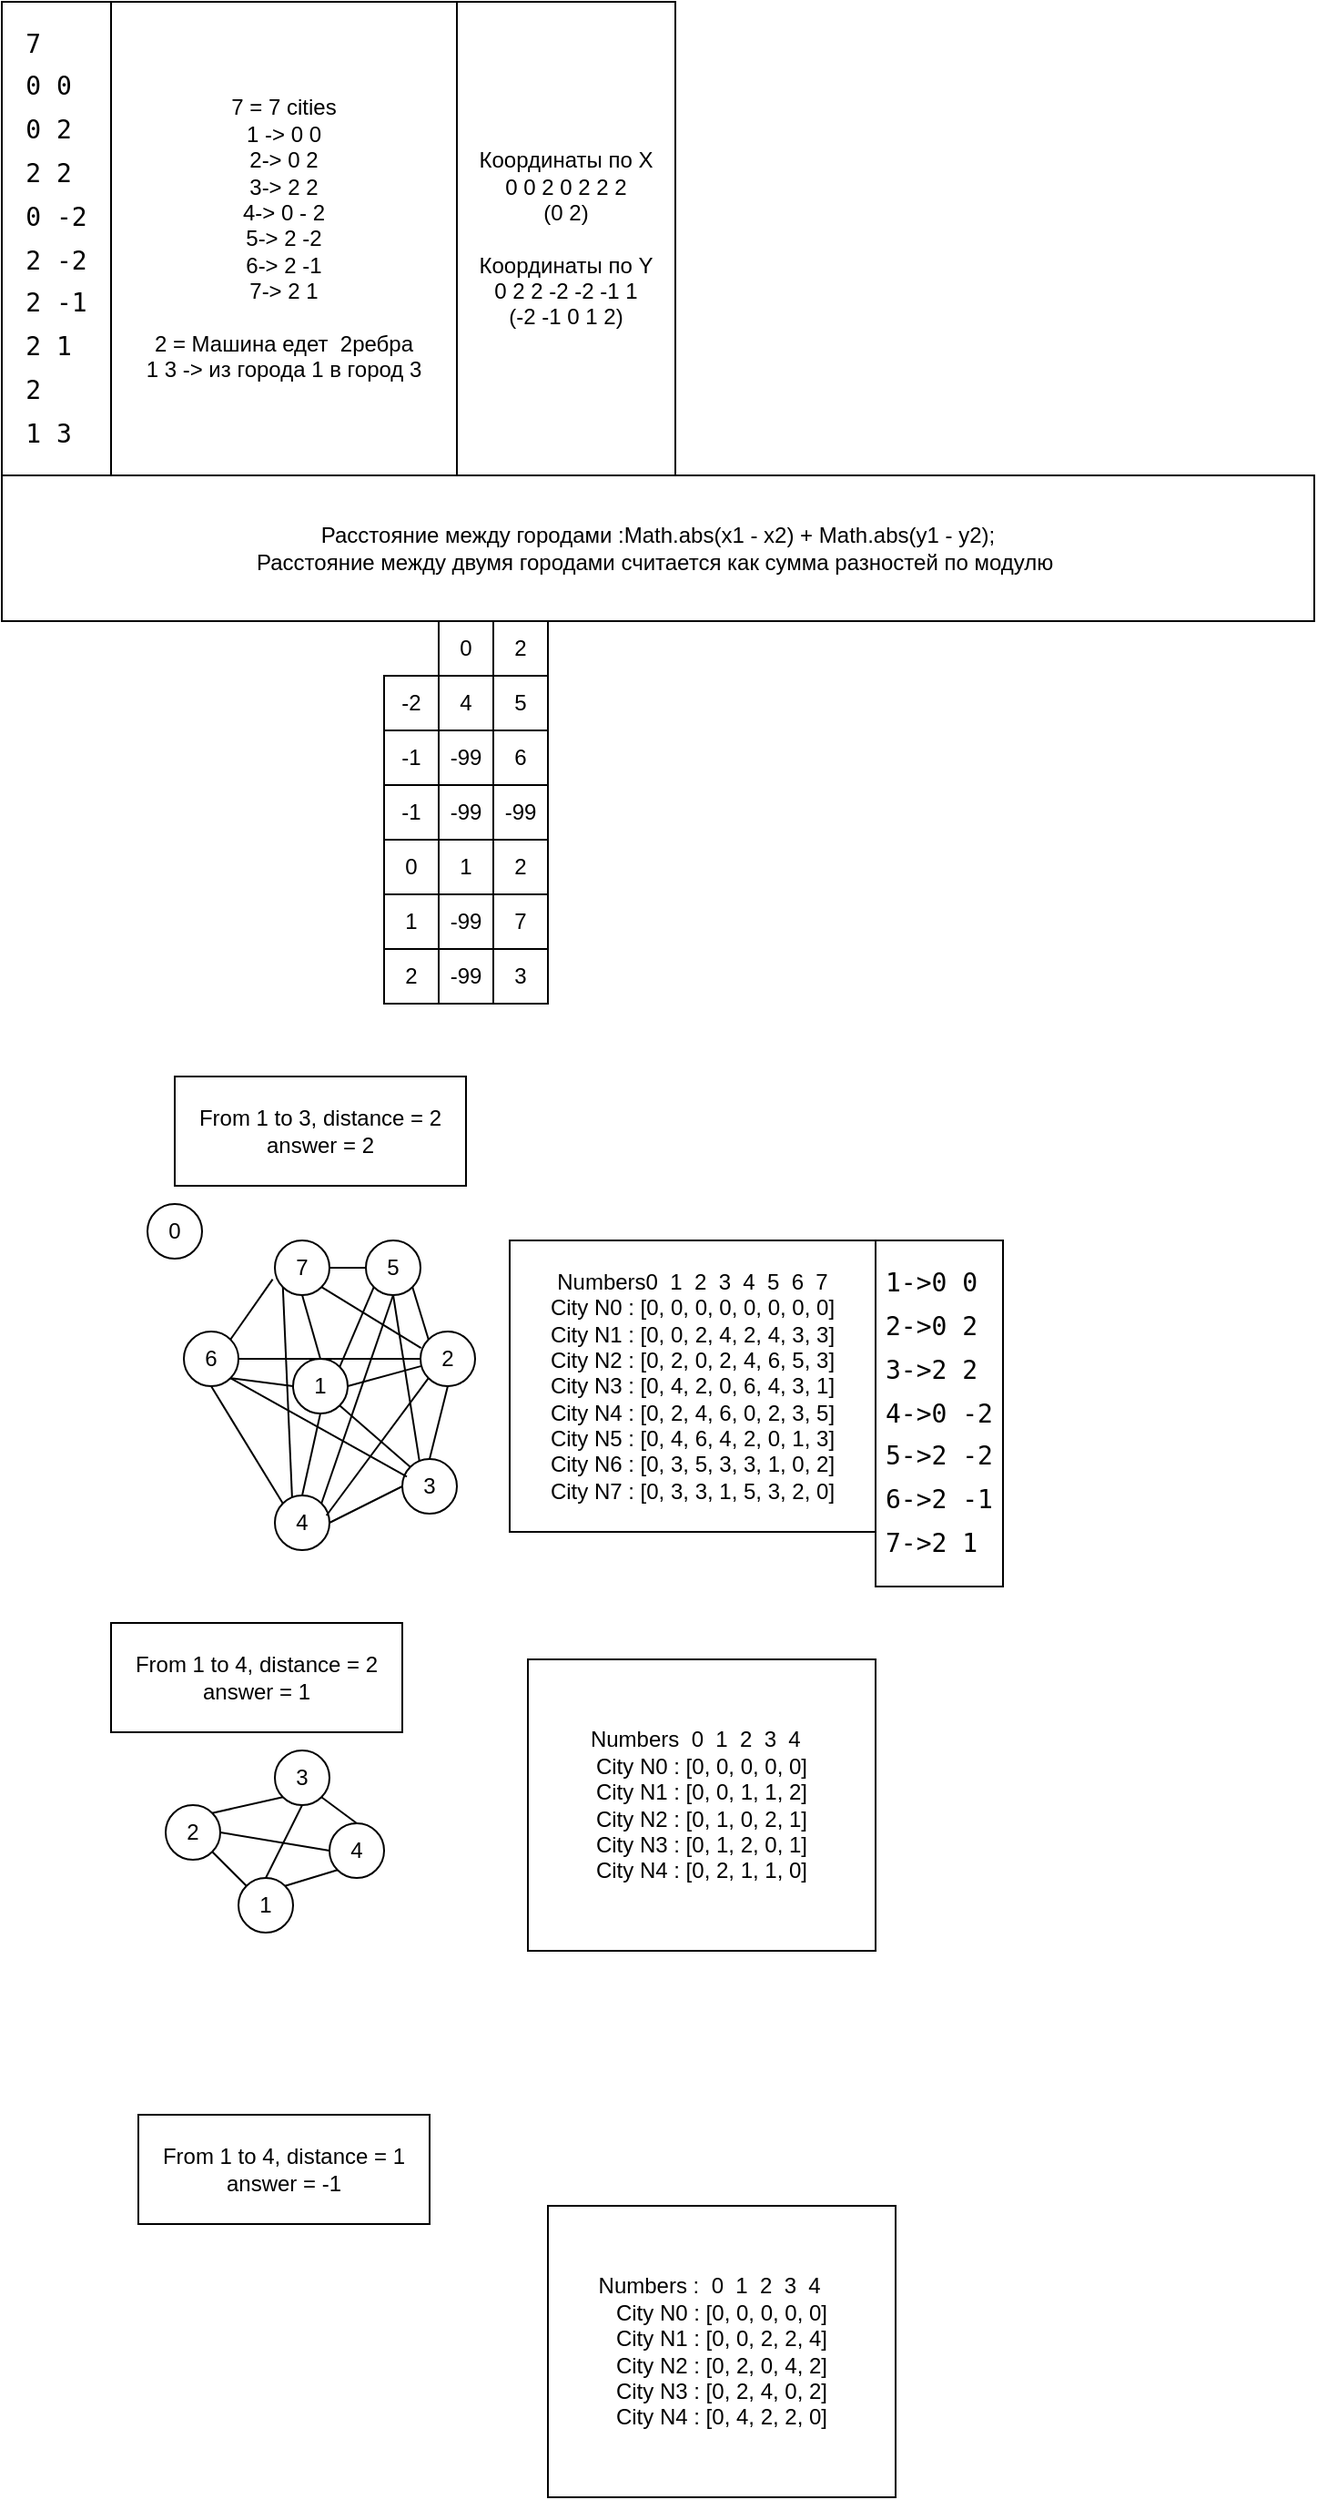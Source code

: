 <mxfile version="22.0.8" type="google">
  <diagram name="Страница — 1" id="0Kd2OWjKOKUlCLltMhp7">
    <mxGraphModel grid="1" page="1" gridSize="10" guides="1" tooltips="1" connect="1" arrows="1" fold="1" pageScale="1" pageWidth="827" pageHeight="1169" math="0" shadow="0">
      <root>
        <mxCell id="0" />
        <mxCell id="1" parent="0" />
        <mxCell id="Xg8EwCqYOZECqKLcWaMW-1" value="&lt;pre style=&quot;margin-top: 4px; margin-bottom: 4px; font-size: 14px; padding: 0px; line-height: 1.7em; overflow-x: auto; max-width: 290px; text-align: left; background-color: rgb(255, 255, 255);&quot;&gt;7&lt;br/&gt;0 0&lt;br/&gt;0 2&lt;br/&gt;2 2&lt;br/&gt;0 -2&lt;br/&gt;2 -2&lt;br/&gt;2 -1&lt;br/&gt;2 1&lt;br/&gt;2&lt;br/&gt;1 3&lt;/pre&gt;" style="rounded=0;whiteSpace=wrap;html=1;" vertex="1" parent="1">
          <mxGeometry x="40" y="70" width="60" height="260" as="geometry" />
        </mxCell>
        <mxCell id="Xg8EwCqYOZECqKLcWaMW-2" value="7 = 7 cities&lt;br&gt;1 -&amp;gt; 0 0&lt;br&gt;2-&amp;gt; 0 2&lt;br&gt;3-&amp;gt; 2 2&lt;br&gt;4-&amp;gt; 0 - 2&lt;br&gt;5-&amp;gt; 2 -2&lt;br&gt;6-&amp;gt; 2 -1&lt;br&gt;7-&amp;gt; 2 1&lt;br&gt;&lt;br&gt;2 = Машина едет&amp;nbsp; 2ребра&lt;br&gt;1 3 -&amp;gt; из города 1 в город 3" style="rounded=0;whiteSpace=wrap;html=1;" vertex="1" parent="1">
          <mxGeometry x="100" y="70" width="190" height="260" as="geometry" />
        </mxCell>
        <mxCell id="Xg8EwCqYOZECqKLcWaMW-3" value="Координаты по Х&lt;br&gt;0 0 2 0 2 2 2&lt;br&gt;(0 2)&lt;br&gt;&lt;br&gt;Координаты по Y&lt;br style=&quot;border-color: var(--border-color);&quot;&gt;0 2 2 -2 -2 -1 1&lt;br&gt;(-2 -1 0 1 2)" style="rounded=0;whiteSpace=wrap;html=1;" vertex="1" parent="1">
          <mxGeometry x="290" y="70" width="120" height="260" as="geometry" />
        </mxCell>
        <mxCell id="Xg8EwCqYOZECqKLcWaMW-5" value="-2" style="whiteSpace=wrap;html=1;aspect=fixed;" vertex="1" parent="1">
          <mxGeometry x="250" y="440" width="30" height="30" as="geometry" />
        </mxCell>
        <mxCell id="Xg8EwCqYOZECqKLcWaMW-6" value="-1" style="whiteSpace=wrap;html=1;aspect=fixed;" vertex="1" parent="1">
          <mxGeometry x="250" y="470" width="30" height="30" as="geometry" />
        </mxCell>
        <mxCell id="Xg8EwCqYOZECqKLcWaMW-7" value="-1" style="whiteSpace=wrap;html=1;aspect=fixed;" vertex="1" parent="1">
          <mxGeometry x="250" y="500" width="30" height="30" as="geometry" />
        </mxCell>
        <mxCell id="Xg8EwCqYOZECqKLcWaMW-8" value="0" style="whiteSpace=wrap;html=1;aspect=fixed;" vertex="1" parent="1">
          <mxGeometry x="250" y="530" width="30" height="30" as="geometry" />
        </mxCell>
        <mxCell id="Xg8EwCqYOZECqKLcWaMW-9" value="1" style="whiteSpace=wrap;html=1;aspect=fixed;" vertex="1" parent="1">
          <mxGeometry x="250" y="560" width="30" height="30" as="geometry" />
        </mxCell>
        <mxCell id="Xg8EwCqYOZECqKLcWaMW-10" value="2" style="whiteSpace=wrap;html=1;aspect=fixed;" vertex="1" parent="1">
          <mxGeometry x="250" y="590" width="30" height="30" as="geometry" />
        </mxCell>
        <mxCell id="Xg8EwCqYOZECqKLcWaMW-11" value="0" style="whiteSpace=wrap;html=1;aspect=fixed;" vertex="1" parent="1">
          <mxGeometry x="280" y="410" width="30" height="30" as="geometry" />
        </mxCell>
        <mxCell id="Xg8EwCqYOZECqKLcWaMW-12" value="2" style="whiteSpace=wrap;html=1;aspect=fixed;" vertex="1" parent="1">
          <mxGeometry x="310" y="410" width="30" height="30" as="geometry" />
        </mxCell>
        <mxCell id="Xg8EwCqYOZECqKLcWaMW-16" value="1" style="whiteSpace=wrap;html=1;aspect=fixed;" vertex="1" parent="1">
          <mxGeometry x="280" y="530" width="30" height="30" as="geometry" />
        </mxCell>
        <mxCell id="Xg8EwCqYOZECqKLcWaMW-17" value="2" style="whiteSpace=wrap;html=1;aspect=fixed;" vertex="1" parent="1">
          <mxGeometry x="310" y="530" width="30" height="30" as="geometry" />
        </mxCell>
        <mxCell id="Xg8EwCqYOZECqKLcWaMW-18" value="3" style="whiteSpace=wrap;html=1;aspect=fixed;" vertex="1" parent="1">
          <mxGeometry x="310" y="590" width="30" height="30" as="geometry" />
        </mxCell>
        <mxCell id="Xg8EwCqYOZECqKLcWaMW-19" value="4" style="whiteSpace=wrap;html=1;aspect=fixed;" vertex="1" parent="1">
          <mxGeometry x="280" y="440" width="30" height="30" as="geometry" />
        </mxCell>
        <mxCell id="Xg8EwCqYOZECqKLcWaMW-20" value="5" style="whiteSpace=wrap;html=1;aspect=fixed;" vertex="1" parent="1">
          <mxGeometry x="310" y="440" width="30" height="30" as="geometry" />
        </mxCell>
        <mxCell id="Xg8EwCqYOZECqKLcWaMW-21" value="6" style="whiteSpace=wrap;html=1;aspect=fixed;" vertex="1" parent="1">
          <mxGeometry x="310" y="470" width="30" height="30" as="geometry" />
        </mxCell>
        <mxCell id="Xg8EwCqYOZECqKLcWaMW-22" value="7" style="whiteSpace=wrap;html=1;aspect=fixed;" vertex="1" parent="1">
          <mxGeometry x="310" y="560" width="30" height="30" as="geometry" />
        </mxCell>
        <mxCell id="Xg8EwCqYOZECqKLcWaMW-25" value="-99" style="whiteSpace=wrap;html=1;aspect=fixed;" vertex="1" parent="1">
          <mxGeometry x="280" y="470" width="30" height="30" as="geometry" />
        </mxCell>
        <mxCell id="Xg8EwCqYOZECqKLcWaMW-26" value="-99" style="whiteSpace=wrap;html=1;aspect=fixed;" vertex="1" parent="1">
          <mxGeometry x="280" y="500" width="30" height="30" as="geometry" />
        </mxCell>
        <mxCell id="Xg8EwCqYOZECqKLcWaMW-27" value="-99" style="whiteSpace=wrap;html=1;aspect=fixed;" vertex="1" parent="1">
          <mxGeometry x="310" y="500" width="30" height="30" as="geometry" />
        </mxCell>
        <mxCell id="Xg8EwCqYOZECqKLcWaMW-28" value="-99" style="whiteSpace=wrap;html=1;aspect=fixed;" vertex="1" parent="1">
          <mxGeometry x="280" y="560" width="30" height="30" as="geometry" />
        </mxCell>
        <mxCell id="Xg8EwCqYOZECqKLcWaMW-29" value="-99" style="whiteSpace=wrap;html=1;aspect=fixed;" vertex="1" parent="1">
          <mxGeometry x="280" y="590" width="30" height="30" as="geometry" />
        </mxCell>
        <mxCell id="1JwUPKaG4YSBeHuStWOh-8" value="Расстояние между городами :Math.abs(x1 - x2) + Math.abs(y1 - y2);&lt;br&gt;Расстояние между двумя городами считается как сумма разностей по модулю&amp;nbsp;" style="rounded=0;whiteSpace=wrap;html=1;" vertex="1" parent="1">
          <mxGeometry x="40" y="330" width="721" height="80" as="geometry" />
        </mxCell>
        <mxCell id="1JwUPKaG4YSBeHuStWOh-9" value="1" style="ellipse;whiteSpace=wrap;html=1;aspect=fixed;" vertex="1" parent="1">
          <mxGeometry x="200" y="815" width="30" height="30" as="geometry" />
        </mxCell>
        <mxCell id="1JwUPKaG4YSBeHuStWOh-10" value="2" style="ellipse;whiteSpace=wrap;html=1;aspect=fixed;" vertex="1" parent="1">
          <mxGeometry x="270" y="800" width="30" height="30" as="geometry" />
        </mxCell>
        <mxCell id="1JwUPKaG4YSBeHuStWOh-11" value="" style="endArrow=none;html=1;rounded=0;exitX=1;exitY=0.5;exitDx=0;exitDy=0;" edge="1" parent="1" source="1JwUPKaG4YSBeHuStWOh-9" target="1JwUPKaG4YSBeHuStWOh-10">
          <mxGeometry width="50" height="50" relative="1" as="geometry">
            <mxPoint x="250" y="920" as="sourcePoint" />
            <mxPoint x="300" y="870" as="targetPoint" />
          </mxGeometry>
        </mxCell>
        <mxCell id="1JwUPKaG4YSBeHuStWOh-12" value="0&lt;br&gt;" style="ellipse;whiteSpace=wrap;html=1;aspect=fixed;" vertex="1" parent="1">
          <mxGeometry x="120" y="730" width="30" height="30" as="geometry" />
        </mxCell>
        <mxCell id="1JwUPKaG4YSBeHuStWOh-13" value="3" style="ellipse;whiteSpace=wrap;html=1;aspect=fixed;" vertex="1" parent="1">
          <mxGeometry x="260" y="870" width="30" height="30" as="geometry" />
        </mxCell>
        <mxCell id="1JwUPKaG4YSBeHuStWOh-15" value="" style="endArrow=none;html=1;rounded=0;exitX=1;exitY=1;exitDx=0;exitDy=0;entryX=0;entryY=0;entryDx=0;entryDy=0;" edge="1" parent="1" source="1JwUPKaG4YSBeHuStWOh-9" target="1JwUPKaG4YSBeHuStWOh-13">
          <mxGeometry width="50" height="50" relative="1" as="geometry">
            <mxPoint x="240" y="845" as="sourcePoint" />
            <mxPoint x="281" y="830" as="targetPoint" />
          </mxGeometry>
        </mxCell>
        <mxCell id="1JwUPKaG4YSBeHuStWOh-17" value="4" style="ellipse;whiteSpace=wrap;html=1;aspect=fixed;" vertex="1" parent="1">
          <mxGeometry x="190" y="890" width="30" height="30" as="geometry" />
        </mxCell>
        <mxCell id="1JwUPKaG4YSBeHuStWOh-18" value="5" style="ellipse;whiteSpace=wrap;html=1;aspect=fixed;" vertex="1" parent="1">
          <mxGeometry x="240" y="750" width="30" height="30" as="geometry" />
        </mxCell>
        <mxCell id="1JwUPKaG4YSBeHuStWOh-19" value="6" style="ellipse;whiteSpace=wrap;html=1;aspect=fixed;" vertex="1" parent="1">
          <mxGeometry x="140" y="800" width="30" height="30" as="geometry" />
        </mxCell>
        <mxCell id="1JwUPKaG4YSBeHuStWOh-20" value="7" style="ellipse;whiteSpace=wrap;html=1;aspect=fixed;" vertex="1" parent="1">
          <mxGeometry x="190" y="750" width="30" height="30" as="geometry" />
        </mxCell>
        <mxCell id="1JwUPKaG4YSBeHuStWOh-21" value="" style="endArrow=none;html=1;rounded=0;exitX=0.5;exitY=1;exitDx=0;exitDy=0;entryX=0.5;entryY=0;entryDx=0;entryDy=0;" edge="1" parent="1" source="1JwUPKaG4YSBeHuStWOh-20" target="1JwUPKaG4YSBeHuStWOh-9">
          <mxGeometry width="50" height="50" relative="1" as="geometry">
            <mxPoint x="240" y="770" as="sourcePoint" />
            <mxPoint x="290" y="720" as="targetPoint" />
          </mxGeometry>
        </mxCell>
        <mxCell id="1JwUPKaG4YSBeHuStWOh-22" value="" style="endArrow=none;html=1;rounded=0;exitX=1;exitY=1;exitDx=0;exitDy=0;entryX=0;entryY=0.5;entryDx=0;entryDy=0;" edge="1" parent="1" source="1JwUPKaG4YSBeHuStWOh-19" target="1JwUPKaG4YSBeHuStWOh-9">
          <mxGeometry width="50" height="50" relative="1" as="geometry">
            <mxPoint x="215" y="790" as="sourcePoint" />
            <mxPoint x="225" y="830" as="targetPoint" />
          </mxGeometry>
        </mxCell>
        <mxCell id="1JwUPKaG4YSBeHuStWOh-23" value="" style="endArrow=none;html=1;rounded=0;exitX=0;exitY=1;exitDx=0;exitDy=0;entryX=1;entryY=0;entryDx=0;entryDy=0;" edge="1" parent="1" source="1JwUPKaG4YSBeHuStWOh-18" target="1JwUPKaG4YSBeHuStWOh-9">
          <mxGeometry width="50" height="50" relative="1" as="geometry">
            <mxPoint x="225" y="800" as="sourcePoint" />
            <mxPoint x="235" y="840" as="targetPoint" />
          </mxGeometry>
        </mxCell>
        <mxCell id="1JwUPKaG4YSBeHuStWOh-24" value="" style="endArrow=none;html=1;rounded=0;exitX=0.5;exitY=1;exitDx=0;exitDy=0;entryX=0.5;entryY=0;entryDx=0;entryDy=0;" edge="1" parent="1" source="1JwUPKaG4YSBeHuStWOh-9" target="1JwUPKaG4YSBeHuStWOh-17">
          <mxGeometry width="50" height="50" relative="1" as="geometry">
            <mxPoint x="235" y="810" as="sourcePoint" />
            <mxPoint x="245" y="850" as="targetPoint" />
          </mxGeometry>
        </mxCell>
        <mxCell id="1JwUPKaG4YSBeHuStWOh-25" value="" style="endArrow=none;html=1;rounded=0;entryX=0.5;entryY=1;entryDx=0;entryDy=0;exitX=0.5;exitY=0;exitDx=0;exitDy=0;" edge="1" parent="1" source="1JwUPKaG4YSBeHuStWOh-13" target="1JwUPKaG4YSBeHuStWOh-10">
          <mxGeometry width="50" height="50" relative="1" as="geometry">
            <mxPoint x="340" y="880" as="sourcePoint" />
            <mxPoint x="390" y="830" as="targetPoint" />
          </mxGeometry>
        </mxCell>
        <mxCell id="1JwUPKaG4YSBeHuStWOh-26" value="" style="endArrow=none;html=1;rounded=0;entryX=1;entryY=1;entryDx=0;entryDy=0;exitX=0;exitY=0;exitDx=0;exitDy=0;" edge="1" parent="1" source="1JwUPKaG4YSBeHuStWOh-10" target="1JwUPKaG4YSBeHuStWOh-18">
          <mxGeometry width="50" height="50" relative="1" as="geometry">
            <mxPoint x="320" y="810" as="sourcePoint" />
            <mxPoint x="370" y="760" as="targetPoint" />
          </mxGeometry>
        </mxCell>
        <mxCell id="1JwUPKaG4YSBeHuStWOh-27" value="" style="endArrow=none;html=1;rounded=0;entryX=0;entryY=0.5;entryDx=0;entryDy=0;exitX=1;exitY=0.5;exitDx=0;exitDy=0;" edge="1" parent="1" source="1JwUPKaG4YSBeHuStWOh-19" target="1JwUPKaG4YSBeHuStWOh-10">
          <mxGeometry width="50" height="50" relative="1" as="geometry">
            <mxPoint x="300" y="870" as="sourcePoint" />
            <mxPoint x="350" y="820" as="targetPoint" />
          </mxGeometry>
        </mxCell>
        <mxCell id="1JwUPKaG4YSBeHuStWOh-28" value="" style="endArrow=none;html=1;rounded=0;entryX=0.01;entryY=0.303;entryDx=0;entryDy=0;exitX=1;exitY=1;exitDx=0;exitDy=0;entryPerimeter=0;" edge="1" parent="1" source="1JwUPKaG4YSBeHuStWOh-20" target="1JwUPKaG4YSBeHuStWOh-10">
          <mxGeometry width="50" height="50" relative="1" as="geometry">
            <mxPoint x="310" y="800" as="sourcePoint" />
            <mxPoint x="360" y="750" as="targetPoint" />
          </mxGeometry>
        </mxCell>
        <mxCell id="1JwUPKaG4YSBeHuStWOh-29" value="" style="endArrow=none;html=1;rounded=0;entryX=0;entryY=0.5;entryDx=0;entryDy=0;exitX=1;exitY=0.5;exitDx=0;exitDy=0;" edge="1" parent="1" source="1JwUPKaG4YSBeHuStWOh-17" target="1JwUPKaG4YSBeHuStWOh-13">
          <mxGeometry width="50" height="50" relative="1" as="geometry">
            <mxPoint x="250" y="990" as="sourcePoint" />
            <mxPoint x="300" y="940" as="targetPoint" />
          </mxGeometry>
        </mxCell>
        <mxCell id="KRmmrRrV53Fl_VYTLTsj-1" value="" style="endArrow=none;html=1;rounded=0;exitX=1;exitY=0;exitDx=0;exitDy=0;entryX=0.5;entryY=1;entryDx=0;entryDy=0;" edge="1" parent="1" source="1JwUPKaG4YSBeHuStWOh-17" target="1JwUPKaG4YSBeHuStWOh-18">
          <mxGeometry width="50" height="50" relative="1" as="geometry">
            <mxPoint x="340" y="850" as="sourcePoint" />
            <mxPoint x="390" y="800" as="targetPoint" />
          </mxGeometry>
        </mxCell>
        <mxCell id="KRmmrRrV53Fl_VYTLTsj-2" value="" style="endArrow=none;html=1;rounded=0;entryX=0.5;entryY=1;entryDx=0;entryDy=0;exitX=0;exitY=0;exitDx=0;exitDy=0;" edge="1" parent="1" source="1JwUPKaG4YSBeHuStWOh-17" target="1JwUPKaG4YSBeHuStWOh-19">
          <mxGeometry width="50" height="50" relative="1" as="geometry">
            <mxPoint x="130" y="930" as="sourcePoint" />
            <mxPoint x="180" y="880" as="targetPoint" />
          </mxGeometry>
        </mxCell>
        <mxCell id="KRmmrRrV53Fl_VYTLTsj-3" value="" style="endArrow=none;html=1;rounded=0;entryX=0;entryY=1;entryDx=0;entryDy=0;exitX=0.315;exitY=0.03;exitDx=0;exitDy=0;exitPerimeter=0;" edge="1" parent="1" source="1JwUPKaG4YSBeHuStWOh-17" target="1JwUPKaG4YSBeHuStWOh-20">
          <mxGeometry width="50" height="50" relative="1" as="geometry">
            <mxPoint x="120" y="930" as="sourcePoint" />
            <mxPoint x="170" y="880" as="targetPoint" />
          </mxGeometry>
        </mxCell>
        <mxCell id="KRmmrRrV53Fl_VYTLTsj-4" value="From 1 to 3, distance = 2&lt;br&gt;answer = 2" style="rounded=0;whiteSpace=wrap;html=1;" vertex="1" parent="1">
          <mxGeometry x="135" y="660" width="160" height="60" as="geometry" />
        </mxCell>
        <mxCell id="KRmmrRrV53Fl_VYTLTsj-5" value="&lt;div&gt;Numbers0&amp;nbsp; 1&amp;nbsp; 2&amp;nbsp; 3&amp;nbsp; 4&amp;nbsp; 5&amp;nbsp; 6&amp;nbsp; 7&lt;/div&gt;&lt;div&gt;City N0 : [0, 0, 0, 0, 0, 0, 0, 0]&lt;/div&gt;&lt;div&gt;City N1 : [0, 0, 2, 4, 2, 4, 3, 3]&lt;/div&gt;&lt;div&gt;City N2 : [0, 2, 0, 2, 4, 6, 5, 3]&lt;/div&gt;&lt;div&gt;City N3 : [0, 4, 2, 0, 6, 4, 3, 1]&lt;/div&gt;&lt;div&gt;City N4 : [0, 2, 4, 6, 0, 2, 3, 5]&lt;/div&gt;&lt;div&gt;City N5 : [0, 4, 6, 4, 2, 0, 1, 3]&lt;/div&gt;&lt;div&gt;City N6 : [0, 3, 5, 3, 3, 1, 0, 2]&lt;/div&gt;&lt;div&gt;City N7 : [0, 3, 3, 1, 5, 3, 2, 0]&lt;/div&gt;" style="rounded=0;whiteSpace=wrap;html=1;" vertex="1" parent="1">
          <mxGeometry x="319" y="750" width="201" height="160" as="geometry" />
        </mxCell>
        <mxCell id="KRmmrRrV53Fl_VYTLTsj-6" value="&lt;div&gt;Numbers&amp;nbsp; 0&amp;nbsp; 1&amp;nbsp; 2&amp;nbsp; 3&amp;nbsp; 4&amp;nbsp;&amp;nbsp;&lt;/div&gt;&lt;div&gt;City N0 : [0, 0, 0, 0, 0]&lt;/div&gt;&lt;div&gt;City N1 : [0, 0, 1, 1, 2]&lt;/div&gt;&lt;div&gt;City N2 : [0, 1, 0, 2, 1]&lt;/div&gt;&lt;div&gt;City N3 : [0, 1, 2, 0, 1]&lt;/div&gt;&lt;div&gt;City N4 : [0, 2, 1, 1, 0]&lt;/div&gt;" style="rounded=0;whiteSpace=wrap;html=1;" vertex="1" parent="1">
          <mxGeometry x="329" y="980" width="191" height="160" as="geometry" />
        </mxCell>
        <mxCell id="KRmmrRrV53Fl_VYTLTsj-7" value="From 1 to 4, distance = 2&lt;br&gt;answer = 1" style="rounded=0;whiteSpace=wrap;html=1;" vertex="1" parent="1">
          <mxGeometry x="100" y="960" width="160" height="60" as="geometry" />
        </mxCell>
        <mxCell id="KRmmrRrV53Fl_VYTLTsj-8" value="&lt;div&gt;Numbers :&amp;nbsp; 0&amp;nbsp; 1&amp;nbsp; 2&amp;nbsp; 3&amp;nbsp; 4&amp;nbsp; &amp;nbsp;&amp;nbsp;&lt;/div&gt;&lt;div&gt;City N0 : [0, 0, 0, 0, 0]&lt;/div&gt;&lt;div&gt;City N1 : [0, 0, 2, 2, 4]&lt;/div&gt;&lt;div&gt;City N2 : [0, 2, 0, 4, 2]&lt;/div&gt;&lt;div&gt;City N3 : [0, 2, 4, 0, 2]&lt;/div&gt;&lt;div&gt;City N4 : [0, 4, 2, 2, 0]&lt;/div&gt;" style="rounded=0;whiteSpace=wrap;html=1;" vertex="1" parent="1">
          <mxGeometry x="340" y="1280" width="191" height="160" as="geometry" />
        </mxCell>
        <mxCell id="KRmmrRrV53Fl_VYTLTsj-9" value="From 1 to 4, distance = 1&lt;br&gt;answer = -1" style="rounded=0;whiteSpace=wrap;html=1;" vertex="1" parent="1">
          <mxGeometry x="115" y="1230" width="160" height="60" as="geometry" />
        </mxCell>
        <mxCell id="KRmmrRrV53Fl_VYTLTsj-11" value="1" style="ellipse;whiteSpace=wrap;html=1;aspect=fixed;" vertex="1" parent="1">
          <mxGeometry x="170" y="1100" width="30" height="30" as="geometry" />
        </mxCell>
        <mxCell id="KRmmrRrV53Fl_VYTLTsj-12" value="4" style="ellipse;whiteSpace=wrap;html=1;aspect=fixed;" vertex="1" parent="1">
          <mxGeometry x="220" y="1070" width="30" height="30" as="geometry" />
        </mxCell>
        <mxCell id="KRmmrRrV53Fl_VYTLTsj-13" value="" style="endArrow=none;html=1;rounded=0;entryX=0;entryY=1;entryDx=0;entryDy=0;exitX=1;exitY=0;exitDx=0;exitDy=0;" edge="1" parent="1" source="KRmmrRrV53Fl_VYTLTsj-11" target="KRmmrRrV53Fl_VYTLTsj-12">
          <mxGeometry width="50" height="50" relative="1" as="geometry">
            <mxPoint x="150" y="1100" as="sourcePoint" />
            <mxPoint x="200" y="1050" as="targetPoint" />
          </mxGeometry>
        </mxCell>
        <mxCell id="KRmmrRrV53Fl_VYTLTsj-14" value="2" style="ellipse;whiteSpace=wrap;html=1;aspect=fixed;" vertex="1" parent="1">
          <mxGeometry x="130" y="1060" width="30" height="30" as="geometry" />
        </mxCell>
        <mxCell id="KRmmrRrV53Fl_VYTLTsj-15" value="3" style="ellipse;whiteSpace=wrap;html=1;aspect=fixed;" vertex="1" parent="1">
          <mxGeometry x="190" y="1030" width="30" height="30" as="geometry" />
        </mxCell>
        <mxCell id="KRmmrRrV53Fl_VYTLTsj-16" value="" style="endArrow=none;html=1;rounded=0;entryX=0;entryY=1;entryDx=0;entryDy=0;exitX=1;exitY=0;exitDx=0;exitDy=0;" edge="1" parent="1" source="KRmmrRrV53Fl_VYTLTsj-14" target="KRmmrRrV53Fl_VYTLTsj-15">
          <mxGeometry width="50" height="50" relative="1" as="geometry">
            <mxPoint x="120" y="1130" as="sourcePoint" />
            <mxPoint x="170" y="1080" as="targetPoint" />
          </mxGeometry>
        </mxCell>
        <mxCell id="k-s2Nxh4-u5XfRPvkI3Q-1" value="" style="endArrow=none;html=1;rounded=0;entryX=0;entryY=1;entryDx=0;entryDy=0;exitX=0.945;exitY=0.367;exitDx=0;exitDy=0;exitPerimeter=0;" edge="1" parent="1" source="1JwUPKaG4YSBeHuStWOh-17" target="1JwUPKaG4YSBeHuStWOh-10">
          <mxGeometry width="50" height="50" relative="1" as="geometry">
            <mxPoint x="90" y="900" as="sourcePoint" />
            <mxPoint x="140" y="850" as="targetPoint" />
          </mxGeometry>
        </mxCell>
        <mxCell id="k-s2Nxh4-u5XfRPvkI3Q-2" value="" style="endArrow=none;html=1;rounded=0;entryX=0.5;entryY=1;entryDx=0;entryDy=0;exitX=0.316;exitY=0.053;exitDx=0;exitDy=0;exitPerimeter=0;" edge="1" parent="1" source="1JwUPKaG4YSBeHuStWOh-13" target="1JwUPKaG4YSBeHuStWOh-18">
          <mxGeometry width="50" height="50" relative="1" as="geometry">
            <mxPoint x="70" y="880" as="sourcePoint" />
            <mxPoint x="120" y="830" as="targetPoint" />
          </mxGeometry>
        </mxCell>
        <mxCell id="k-s2Nxh4-u5XfRPvkI3Q-3" value="" style="endArrow=none;html=1;rounded=0;entryX=1;entryY=1;entryDx=0;entryDy=0;exitX=0.083;exitY=0.322;exitDx=0;exitDy=0;exitPerimeter=0;" edge="1" parent="1" source="1JwUPKaG4YSBeHuStWOh-13" target="1JwUPKaG4YSBeHuStWOh-19">
          <mxGeometry width="50" height="50" relative="1" as="geometry">
            <mxPoint x="60" y="900" as="sourcePoint" />
            <mxPoint x="110" y="850" as="targetPoint" />
          </mxGeometry>
        </mxCell>
        <mxCell id="k-s2Nxh4-u5XfRPvkI3Q-4" value="" style="endArrow=none;html=1;rounded=0;entryX=0;entryY=0.5;entryDx=0;entryDy=0;exitX=1;exitY=0.5;exitDx=0;exitDy=0;" edge="1" parent="1" source="1JwUPKaG4YSBeHuStWOh-20" target="1JwUPKaG4YSBeHuStWOh-18">
          <mxGeometry width="50" height="50" relative="1" as="geometry">
            <mxPoint x="120" y="820" as="sourcePoint" />
            <mxPoint x="170" y="770" as="targetPoint" />
          </mxGeometry>
        </mxCell>
        <mxCell id="k-s2Nxh4-u5XfRPvkI3Q-6" value="" style="endArrow=none;html=1;rounded=0;entryX=-0.04;entryY=0.71;entryDx=0;entryDy=0;entryPerimeter=0;exitX=1;exitY=0;exitDx=0;exitDy=0;" edge="1" parent="1" source="1JwUPKaG4YSBeHuStWOh-19" target="1JwUPKaG4YSBeHuStWOh-20">
          <mxGeometry width="50" height="50" relative="1" as="geometry">
            <mxPoint x="100" y="830" as="sourcePoint" />
            <mxPoint x="150" y="780" as="targetPoint" />
          </mxGeometry>
        </mxCell>
        <mxCell id="k-s2Nxh4-u5XfRPvkI3Q-7" value="&lt;br&gt;&lt;pre style=&quot;margin: 4px 0px; font-size: 14px; padding: 0px; font-weight: 400; line-height: 1.7em; overflow-x: auto; max-width: 290px; color: rgb(0, 0, 0); font-style: normal; font-variant-ligatures: normal; font-variant-caps: normal; letter-spacing: normal; orphans: 2; text-align: left; text-indent: 0px; text-transform: none; widows: 2; word-spacing: 0px; -webkit-text-stroke-width: 0px; background-color: rgb(255, 255, 255); text-decoration-thickness: initial; text-decoration-style: initial; text-decoration-color: initial;&quot;&gt;1-&amp;gt;0 0&lt;br&gt;2-&amp;gt;0 2&lt;br&gt;3-&amp;gt;2 2&lt;br&gt;4-&amp;gt;0 -2&lt;br&gt;5-&amp;gt;2 -2&lt;br&gt;6-&amp;gt;2 -1&lt;br&gt;7-&amp;gt;2 1&lt;/pre&gt;&lt;br&gt;" style="rounded=0;whiteSpace=wrap;html=1;" vertex="1" parent="1">
          <mxGeometry x="520" y="750" width="70" height="190" as="geometry" />
        </mxCell>
        <mxCell id="k-s2Nxh4-u5XfRPvkI3Q-8" value="" style="endArrow=none;html=1;rounded=0;exitX=0.5;exitY=0;exitDx=0;exitDy=0;entryX=0.5;entryY=1;entryDx=0;entryDy=0;" edge="1" parent="1" source="KRmmrRrV53Fl_VYTLTsj-11" target="KRmmrRrV53Fl_VYTLTsj-15">
          <mxGeometry width="50" height="50" relative="1" as="geometry">
            <mxPoint x="260" y="990" as="sourcePoint" />
            <mxPoint x="310" y="940" as="targetPoint" />
          </mxGeometry>
        </mxCell>
        <mxCell id="k-s2Nxh4-u5XfRPvkI3Q-9" value="" style="endArrow=none;html=1;rounded=0;exitX=0;exitY=0;exitDx=0;exitDy=0;entryX=1;entryY=1;entryDx=0;entryDy=0;" edge="1" parent="1" source="KRmmrRrV53Fl_VYTLTsj-11" target="KRmmrRrV53Fl_VYTLTsj-14">
          <mxGeometry width="50" height="50" relative="1" as="geometry">
            <mxPoint x="60" y="1120" as="sourcePoint" />
            <mxPoint x="110" y="1070" as="targetPoint" />
          </mxGeometry>
        </mxCell>
        <mxCell id="k-s2Nxh4-u5XfRPvkI3Q-10" value="" style="endArrow=none;html=1;rounded=0;entryX=0;entryY=0.5;entryDx=0;entryDy=0;exitX=1;exitY=0.5;exitDx=0;exitDy=0;" edge="1" parent="1" source="KRmmrRrV53Fl_VYTLTsj-14" target="KRmmrRrV53Fl_VYTLTsj-12">
          <mxGeometry width="50" height="50" relative="1" as="geometry">
            <mxPoint x="60" y="1090" as="sourcePoint" />
            <mxPoint x="110" y="1040" as="targetPoint" />
          </mxGeometry>
        </mxCell>
        <mxCell id="k-s2Nxh4-u5XfRPvkI3Q-11" value="" style="endArrow=none;html=1;rounded=0;entryX=1;entryY=1;entryDx=0;entryDy=0;exitX=0.5;exitY=0;exitDx=0;exitDy=0;" edge="1" parent="1" source="KRmmrRrV53Fl_VYTLTsj-12" target="KRmmrRrV53Fl_VYTLTsj-15">
          <mxGeometry width="50" height="50" relative="1" as="geometry">
            <mxPoint x="60" y="1090" as="sourcePoint" />
            <mxPoint x="110" y="1040" as="targetPoint" />
          </mxGeometry>
        </mxCell>
      </root>
    </mxGraphModel>
  </diagram>
</mxfile>
